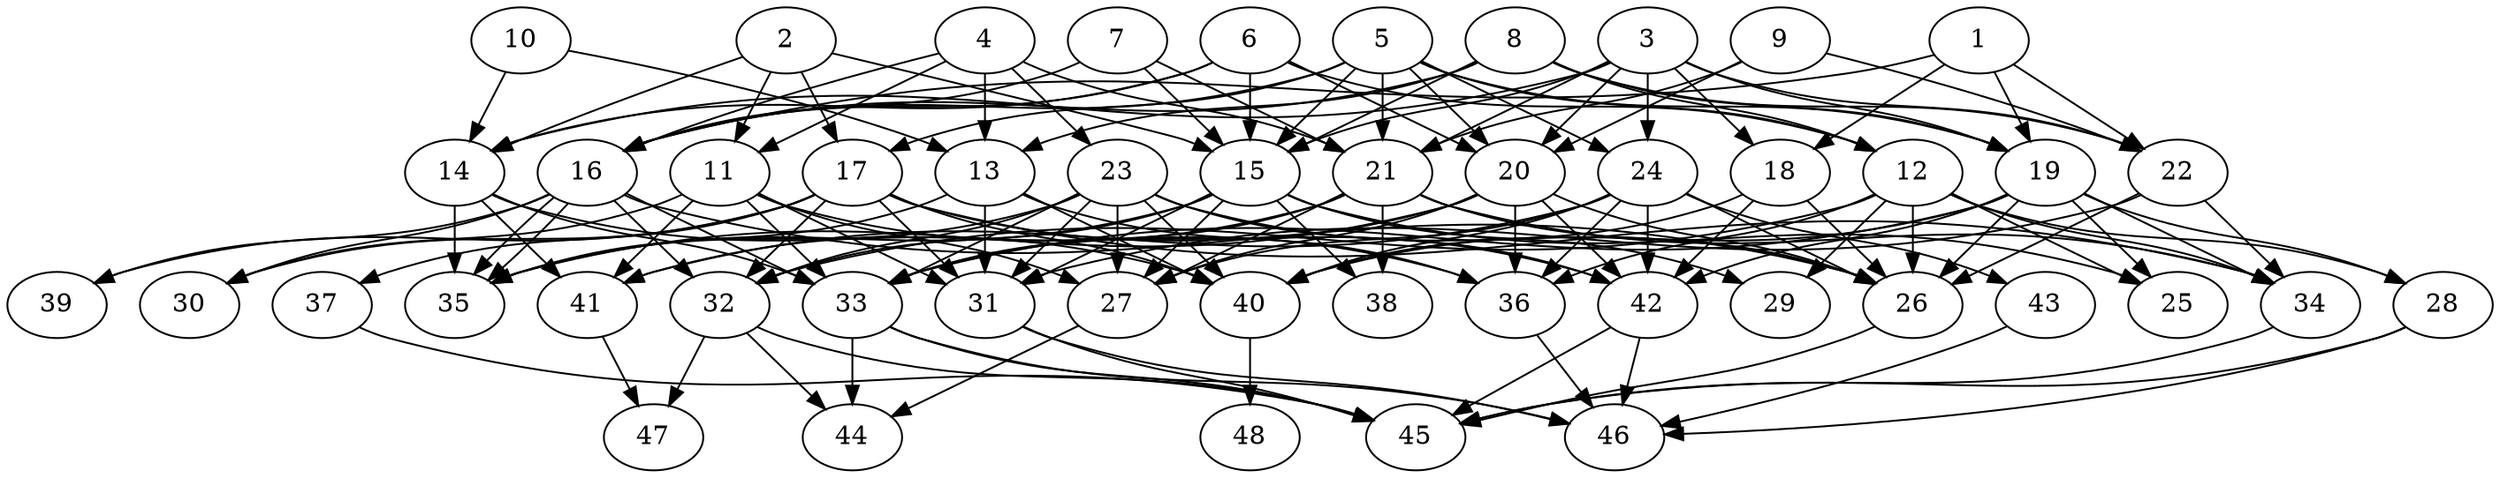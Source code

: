 // DAG (tier=3-complex, mode=compute, n=48, ccr=0.476, fat=0.769, density=0.601, regular=0.305, jump=0.207, mindata=1048576, maxdata=16777216)
// DAG automatically generated by daggen at Sun Aug 24 16:33:34 2025
// /home/ermia/Project/Environments/daggen/bin/daggen --dot --ccr 0.476 --fat 0.769 --regular 0.305 --density 0.601 --jump 0.207 --mindata 1048576 --maxdata 16777216 -n 48 
digraph G {
  1 [size="1451482482050997420032", alpha="0.02", expect_size="725741241025498710016"]
  1 -> 16 [size ="1025568137019392"]
  1 -> 18 [size ="1025568137019392"]
  1 -> 19 [size ="1025568137019392"]
  1 -> 22 [size ="1025568137019392"]
  2 [size="772690355684914304", alpha="0.07", expect_size="386345177842457152"]
  2 -> 11 [size ="285021755670528"]
  2 -> 14 [size ="285021755670528"]
  2 -> 15 [size ="285021755670528"]
  2 -> 17 [size ="285021755670528"]
  3 [size="15926316399153119232", alpha="0.16", expect_size="7963158199576559616"]
  3 -> 14 [size ="50640759816192"]
  3 -> 15 [size ="50640759816192"]
  3 -> 18 [size ="50640759816192"]
  3 -> 19 [size ="50640759816192"]
  3 -> 20 [size ="50640759816192"]
  3 -> 21 [size ="50640759816192"]
  3 -> 22 [size ="50640759816192"]
  3 -> 24 [size ="50640759816192"]
  4 [size="18091420814284428", alpha="0.20", expect_size="9045710407142214"]
  4 -> 11 [size ="35150020739072"]
  4 -> 13 [size ="35150020739072"]
  4 -> 16 [size ="35150020739072"]
  4 -> 21 [size ="35150020739072"]
  4 -> 23 [size ="35150020739072"]
  5 [size="416942340538036", alpha="0.16", expect_size="208471170269018"]
  5 -> 12 [size ="15356261302272"]
  5 -> 15 [size ="15356261302272"]
  5 -> 16 [size ="15356261302272"]
  5 -> 17 [size ="15356261302272"]
  5 -> 19 [size ="15356261302272"]
  5 -> 20 [size ="15356261302272"]
  5 -> 21 [size ="15356261302272"]
  5 -> 24 [size ="15356261302272"]
  6 [size="47673567280736763904", alpha="0.11", expect_size="23836783640368381952"]
  6 -> 12 [size ="105182079746048"]
  6 -> 14 [size ="105182079746048"]
  6 -> 15 [size ="105182079746048"]
  6 -> 16 [size ="105182079746048"]
  6 -> 20 [size ="105182079746048"]
  7 [size="1602125570830334164992", alpha="0.17", expect_size="801062785415167082496"]
  7 -> 15 [size ="1095353638060032"]
  7 -> 16 [size ="1095353638060032"]
  7 -> 21 [size ="1095353638060032"]
  8 [size="2006386948995087859712", alpha="0.08", expect_size="1003193474497543929856"]
  8 -> 12 [size ="1272623044493312"]
  8 -> 13 [size ="1272623044493312"]
  8 -> 15 [size ="1272623044493312"]
  8 -> 16 [size ="1272623044493312"]
  8 -> 19 [size ="1272623044493312"]
  8 -> 22 [size ="1272623044493312"]
  9 [size="182076017479778304000", alpha="0.12", expect_size="91038008739889152000"]
  9 -> 20 [size ="256995282124800"]
  9 -> 21 [size ="256995282124800"]
  9 -> 22 [size ="256995282124800"]
  10 [size="684831033006788736", alpha="0.18", expect_size="342415516503394368"]
  10 -> 13 [size ="1596137656025088"]
  10 -> 14 [size ="1596137656025088"]
  11 [size="62984237843380424", alpha="0.03", expect_size="31492118921690212"]
  11 -> 27 [size ="36993761280000"]
  11 -> 30 [size ="36993761280000"]
  11 -> 31 [size ="36993761280000"]
  11 -> 33 [size ="36993761280000"]
  11 -> 36 [size ="36993761280000"]
  11 -> 41 [size ="36993761280000"]
  12 [size="1466895627758247870464", alpha="0.14", expect_size="733447813879123935232"]
  12 -> 25 [size ="1032815617507328"]
  12 -> 26 [size ="1032815617507328"]
  12 -> 28 [size ="1032815617507328"]
  12 -> 29 [size ="1032815617507328"]
  12 -> 32 [size ="1032815617507328"]
  12 -> 34 [size ="1032815617507328"]
  12 -> 36 [size ="1032815617507328"]
  13 [size="6117081032157036544", alpha="0.04", expect_size="3058540516078518272"]
  13 -> 31 [size ="26757948243968"]
  13 -> 35 [size ="26757948243968"]
  13 -> 36 [size ="26757948243968"]
  13 -> 40 [size ="26757948243968"]
  14 [size="18301368640500364", alpha="0.02", expect_size="9150684320250182"]
  14 -> 33 [size ="434986243063808"]
  14 -> 35 [size ="434986243063808"]
  14 -> 40 [size ="434986243063808"]
  14 -> 41 [size ="434986243063808"]
  15 [size="2595119836967206912", alpha="0.15", expect_size="1297559918483603456"]
  15 -> 25 [size ="15107581018112"]
  15 -> 27 [size ="15107581018112"]
  15 -> 29 [size ="15107581018112"]
  15 -> 31 [size ="15107581018112"]
  15 -> 32 [size ="15107581018112"]
  15 -> 35 [size ="15107581018112"]
  15 -> 38 [size ="15107581018112"]
  16 [size="94164441835689568", alpha="0.08", expect_size="47082220917844784"]
  16 -> 26 [size ="49370951057408"]
  16 -> 30 [size ="49370951057408"]
  16 -> 32 [size ="49370951057408"]
  16 -> 33 [size ="49370951057408"]
  16 -> 35 [size ="49370951057408"]
  16 -> 35 [size ="49370951057408"]
  16 -> 39 [size ="49370951057408"]
  17 [size="946716237210327187456", alpha="0.08", expect_size="473358118605163593728"]
  17 -> 30 [size ="771323454291968"]
  17 -> 31 [size ="771323454291968"]
  17 -> 32 [size ="771323454291968"]
  17 -> 34 [size ="771323454291968"]
  17 -> 37 [size ="771323454291968"]
  17 -> 39 [size ="771323454291968"]
  17 -> 40 [size ="771323454291968"]
  17 -> 42 [size ="771323454291968"]
  18 [size="2877253254686902272", alpha="0.14", expect_size="1438626627343451136"]
  18 -> 26 [size ="984981090336768"]
  18 -> 40 [size ="984981090336768"]
  18 -> 42 [size ="984981090336768"]
  19 [size="918275629516547162112", alpha="0.04", expect_size="459137814758273581056"]
  19 -> 25 [size ="755797340454912"]
  19 -> 26 [size ="755797340454912"]
  19 -> 28 [size ="755797340454912"]
  19 -> 33 [size ="755797340454912"]
  19 -> 34 [size ="755797340454912"]
  19 -> 40 [size ="755797340454912"]
  19 -> 42 [size ="755797340454912"]
  20 [size="2234953501144743149568", alpha="0.16", expect_size="1117476750572371574784"]
  20 -> 26 [size ="1367526176980992"]
  20 -> 27 [size ="1367526176980992"]
  20 -> 33 [size ="1367526176980992"]
  20 -> 35 [size ="1367526176980992"]
  20 -> 36 [size ="1367526176980992"]
  20 -> 42 [size ="1367526176980992"]
  21 [size="10434775628640157696", alpha="0.09", expect_size="5217387814320078848"]
  21 -> 26 [size ="38201351733248"]
  21 -> 27 [size ="38201351733248"]
  21 -> 33 [size ="38201351733248"]
  21 -> 34 [size ="38201351733248"]
  21 -> 38 [size ="38201351733248"]
  21 -> 41 [size ="38201351733248"]
  22 [size="4295770505216000000000", alpha="0.20", expect_size="2147885252608000000000"]
  22 -> 26 [size ="2114060288000000"]
  22 -> 31 [size ="2114060288000000"]
  22 -> 34 [size ="2114060288000000"]
  23 [size="3203784036089818112", alpha="0.00", expect_size="1601892018044909056"]
  23 -> 26 [size ="1948573654581248"]
  23 -> 27 [size ="1948573654581248"]
  23 -> 31 [size ="1948573654581248"]
  23 -> 32 [size ="1948573654581248"]
  23 -> 33 [size ="1948573654581248"]
  23 -> 35 [size ="1948573654581248"]
  23 -> 40 [size ="1948573654581248"]
  23 -> 42 [size ="1948573654581248"]
  24 [size="4429038547307808", alpha="0.14", expect_size="2214519273653904"]
  24 -> 26 [size ="76710263390208"]
  24 -> 27 [size ="76710263390208"]
  24 -> 36 [size ="76710263390208"]
  24 -> 40 [size ="76710263390208"]
  24 -> 41 [size ="76710263390208"]
  24 -> 42 [size ="76710263390208"]
  24 -> 43 [size ="76710263390208"]
  25 [size="909094155093999616", alpha="0.03", expect_size="454547077546999808"]
  26 [size="313208415557236293632", alpha="0.18", expect_size="156604207778618146816"]
  26 -> 45 [size ="368959702433792"]
  27 [size="24771259629605648", alpha="0.04", expect_size="12385629814802824"]
  27 -> 44 [size ="523665573675008"]
  28 [size="412988456961598016", alpha="0.15", expect_size="206494228480799008"]
  28 -> 45 [size ="1043453991452672"]
  28 -> 46 [size ="1043453991452672"]
  29 [size="186013187706929088", alpha="0.07", expect_size="93006593853464544"]
  30 [size="78894085065794656", alpha="0.15", expect_size="39447042532897328"]
  31 [size="2045515441839718", alpha="0.07", expect_size="1022757720919859"]
  31 -> 45 [size ="176193391296512"]
  31 -> 46 [size ="176193391296512"]
  32 [size="35529552289440040", alpha="0.09", expect_size="17764776144720020"]
  32 -> 44 [size ="2056134525452288"]
  32 -> 45 [size ="2056134525452288"]
  32 -> 47 [size ="2056134525452288"]
  33 [size="954140264355652960256", alpha="0.18", expect_size="477070132177826480128"]
  33 -> 44 [size ="775350615277568"]
  33 -> 45 [size ="775350615277568"]
  33 -> 46 [size ="775350615277568"]
  34 [size="1063097629865081344", alpha="0.19", expect_size="531548814932540672"]
  34 -> 45 [size ="675255966236672"]
  35 [size="6681695803138048", alpha="0.17", expect_size="3340847901569024"]
  36 [size="41518079883479104", alpha="0.07", expect_size="20759039941739552"]
  36 -> 46 [size ="2136491895554048"]
  37 [size="133815477334966272000", alpha="0.02", expect_size="66907738667483136000"]
  37 -> 45 [size ="209295979315200"]
  38 [size="803551873901459931136", alpha="0.15", expect_size="401775936950729965568"]
  39 [size="7364795170816000000", alpha="0.00", expect_size="3682397585408000000"]
  40 [size="2166350489559440031744", alpha="0.06", expect_size="1083175244779720015872"]
  40 -> 48 [size ="1339396422893568"]
  41 [size="3215039815042186", alpha="0.16", expect_size="1607519907521093"]
  41 -> 47 [size ="258296992759808"]
  42 [size="428672375157601856", alpha="0.14", expect_size="214336187578800928"]
  42 -> 45 [size ="738538828070912"]
  42 -> 46 [size ="738538828070912"]
  43 [size="1516633909800292", alpha="0.00", expect_size="758316954900146"]
  43 -> 46 [size ="24672783564800"]
  44 [size="44669345250410496000", alpha="0.08", expect_size="22334672625205248000"]
  45 [size="771598018622461056", alpha="0.08", expect_size="385799009311230528"]
  46 [size="15950887976853374", alpha="0.02", expect_size="7975443988426687"]
  47 [size="2040755202898995968", alpha="0.13", expect_size="1020377601449497984"]
  48 [size="862324642623403008", alpha="0.14", expect_size="431162321311701504"]
}